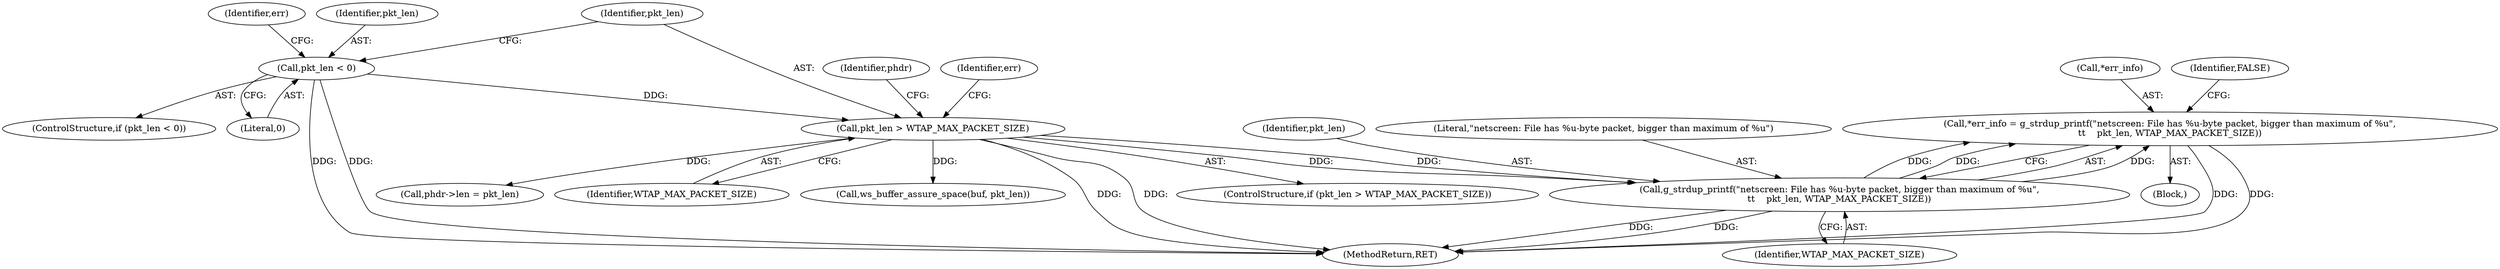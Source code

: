 digraph "0_wireshark_11edc83b98a61e890d7bb01855389d40e984ea82@API" {
"1000205" [label="(Call,*err_info = g_strdup_printf(\"netscreen: File has %u-byte packet, bigger than maximum of %u\",\n\t\t    pkt_len, WTAP_MAX_PACKET_SIZE))"];
"1000208" [label="(Call,g_strdup_printf(\"netscreen: File has %u-byte packet, bigger than maximum of %u\",\n\t\t    pkt_len, WTAP_MAX_PACKET_SIZE))"];
"1000197" [label="(Call,pkt_len > WTAP_MAX_PACKET_SIZE)"];
"1000181" [label="(Call,pkt_len < 0)"];
"1000206" [label="(Call,*err_info)"];
"1000199" [label="(Identifier,WTAP_MAX_PACKET_SIZE)"];
"1000182" [label="(Identifier,pkt_len)"];
"1000235" [label="(Call,ws_buffer_assure_space(buf, pkt_len))"];
"1000197" [label="(Call,pkt_len > WTAP_MAX_PACKET_SIZE)"];
"1000180" [label="(ControlStructure,if (pkt_len < 0))"];
"1000196" [label="(ControlStructure,if (pkt_len > WTAP_MAX_PACKET_SIZE))"];
"1000205" [label="(Call,*err_info = g_strdup_printf(\"netscreen: File has %u-byte packet, bigger than maximum of %u\",\n\t\t    pkt_len, WTAP_MAX_PACKET_SIZE))"];
"1000213" [label="(Identifier,FALSE)"];
"1000422" [label="(MethodReturn,RET)"];
"1000230" [label="(Call,phdr->len = pkt_len)"];
"1000208" [label="(Call,g_strdup_printf(\"netscreen: File has %u-byte packet, bigger than maximum of %u\",\n\t\t    pkt_len, WTAP_MAX_PACKET_SIZE))"];
"1000187" [label="(Identifier,err)"];
"1000211" [label="(Identifier,WTAP_MAX_PACKET_SIZE)"];
"1000200" [label="(Block,)"];
"1000198" [label="(Identifier,pkt_len)"];
"1000217" [label="(Identifier,phdr)"];
"1000183" [label="(Literal,0)"];
"1000210" [label="(Identifier,pkt_len)"];
"1000181" [label="(Call,pkt_len < 0)"];
"1000203" [label="(Identifier,err)"];
"1000209" [label="(Literal,\"netscreen: File has %u-byte packet, bigger than maximum of %u\")"];
"1000205" -> "1000200"  [label="AST: "];
"1000205" -> "1000208"  [label="CFG: "];
"1000206" -> "1000205"  [label="AST: "];
"1000208" -> "1000205"  [label="AST: "];
"1000213" -> "1000205"  [label="CFG: "];
"1000205" -> "1000422"  [label="DDG: "];
"1000205" -> "1000422"  [label="DDG: "];
"1000208" -> "1000205"  [label="DDG: "];
"1000208" -> "1000205"  [label="DDG: "];
"1000208" -> "1000205"  [label="DDG: "];
"1000208" -> "1000211"  [label="CFG: "];
"1000209" -> "1000208"  [label="AST: "];
"1000210" -> "1000208"  [label="AST: "];
"1000211" -> "1000208"  [label="AST: "];
"1000208" -> "1000422"  [label="DDG: "];
"1000208" -> "1000422"  [label="DDG: "];
"1000197" -> "1000208"  [label="DDG: "];
"1000197" -> "1000208"  [label="DDG: "];
"1000197" -> "1000196"  [label="AST: "];
"1000197" -> "1000199"  [label="CFG: "];
"1000198" -> "1000197"  [label="AST: "];
"1000199" -> "1000197"  [label="AST: "];
"1000203" -> "1000197"  [label="CFG: "];
"1000217" -> "1000197"  [label="CFG: "];
"1000197" -> "1000422"  [label="DDG: "];
"1000197" -> "1000422"  [label="DDG: "];
"1000181" -> "1000197"  [label="DDG: "];
"1000197" -> "1000230"  [label="DDG: "];
"1000197" -> "1000235"  [label="DDG: "];
"1000181" -> "1000180"  [label="AST: "];
"1000181" -> "1000183"  [label="CFG: "];
"1000182" -> "1000181"  [label="AST: "];
"1000183" -> "1000181"  [label="AST: "];
"1000187" -> "1000181"  [label="CFG: "];
"1000198" -> "1000181"  [label="CFG: "];
"1000181" -> "1000422"  [label="DDG: "];
"1000181" -> "1000422"  [label="DDG: "];
}
